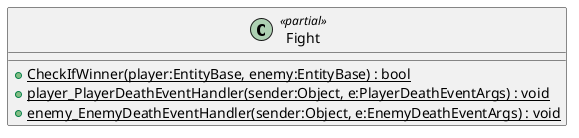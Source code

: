 @startuml
class Fight <<partial>> {
    + {static} CheckIfWinner(player:EntityBase, enemy:EntityBase) : bool
    + {static} player_PlayerDeathEventHandler(sender:Object, e:PlayerDeathEventArgs) : void
    + {static} enemy_EnemyDeathEventHandler(sender:Object, e:EnemyDeathEventArgs) : void
}
@enduml

